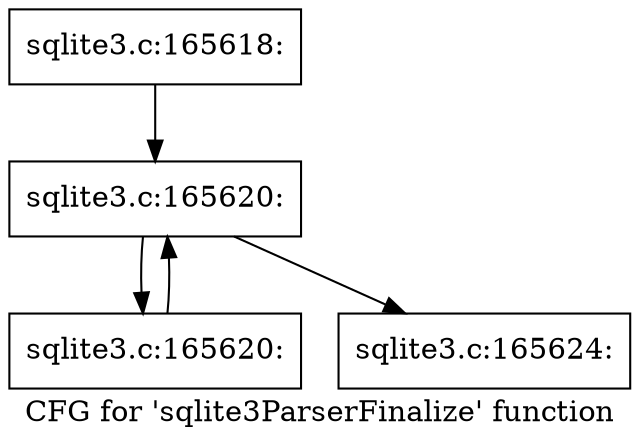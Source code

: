 digraph "CFG for 'sqlite3ParserFinalize' function" {
	label="CFG for 'sqlite3ParserFinalize' function";

	Node0x55c0fa4246f0 [shape=record,label="{sqlite3.c:165618:}"];
	Node0x55c0fa4246f0 -> Node0x55c0fa424a30;
	Node0x55c0fa424a30 [shape=record,label="{sqlite3.c:165620:}"];
	Node0x55c0fa424a30 -> Node0x55c0fa42cc50;
	Node0x55c0fa424a30 -> Node0x55c0fa424ab0;
	Node0x55c0fa42cc50 [shape=record,label="{sqlite3.c:165620:}"];
	Node0x55c0fa42cc50 -> Node0x55c0fa424a30;
	Node0x55c0fa424ab0 [shape=record,label="{sqlite3.c:165624:}"];
}
